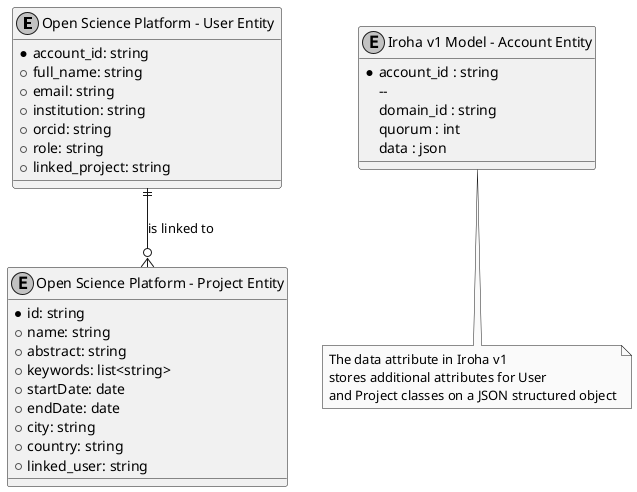 @startuml


skinparam monochrome true
top to bottom direction

entity "Open Science Platform - User Entity " as user {
  * account_id: string 
  + full_name: string
  + email: string
  + institution: string
  + orcid: string
  + role: string
  + linked_project: string
}

entity "Open Science Platform - Project Entity" as project {
  * id: string 
  + name: string
  + abstract: string
  + keywords: list<string>
  + startDate: date
  + endDate: date
  + city: string
  + country: string
  + linked_user: string
}

user  ||--o{ project : is linked to 



entity "Iroha v1 Model - Account Entity" as Iroha {
      * account_id : string
    -- 
    domain_id : string
    quorum : int
    data : json

}

' Attribute definitions in Iroha for the JSON usage
note bottom of Iroha
  The data attribute in Iroha v1
  stores additional attributes for User
  and Project classes on a JSON structured object
end note

@enduml
